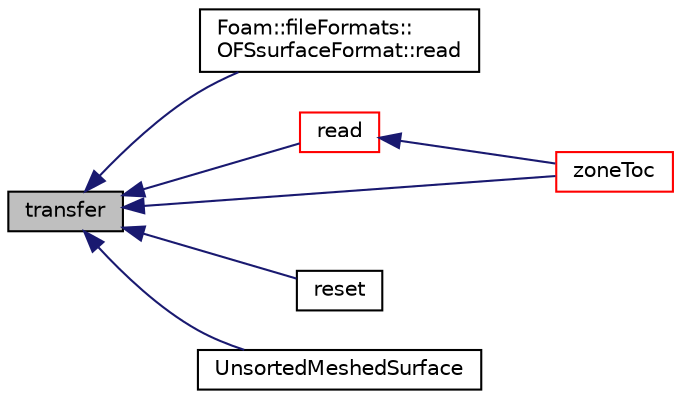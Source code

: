 digraph "transfer"
{
  bgcolor="transparent";
  edge [fontname="Helvetica",fontsize="10",labelfontname="Helvetica",labelfontsize="10"];
  node [fontname="Helvetica",fontsize="10",shape=record];
  rankdir="LR";
  Node1 [label="transfer",height=0.2,width=0.4,color="black", fillcolor="grey75", style="filled", fontcolor="black"];
  Node1 -> Node2 [dir="back",color="midnightblue",fontsize="10",style="solid",fontname="Helvetica"];
  Node2 [label="Foam::fileFormats::\lOFSsurfaceFormat::read",height=0.2,width=0.4,color="black",URL="$a01739.html#a24d92b5c3f729a8dd4695ed2225ad690",tooltip="Read UnsortedMeshedSurface. "];
  Node1 -> Node3 [dir="back",color="midnightblue",fontsize="10",style="solid",fontname="Helvetica"];
  Node3 [label="read",height=0.2,width=0.4,color="red",URL="$a02857.html#a8b399ba606eec0c1c103e9531978fb34",tooltip="Read from file. Chooses reader based on explicit extension. "];
  Node3 -> Node4 [dir="back",color="midnightblue",fontsize="10",style="solid",fontname="Helvetica"];
  Node4 [label="zoneToc",height=0.2,width=0.4,color="red",URL="$a02857.html#a21923b04f7adbbfb5d40f37e13ea1f22",tooltip="Return const access to the zone table-of-contents. "];
  Node1 -> Node5 [dir="back",color="midnightblue",fontsize="10",style="solid",fontname="Helvetica"];
  Node5 [label="reset",height=0.2,width=0.4,color="black",URL="$a02857.html#aece876a00830d351e884ec6071dfc4ba",tooltip="Transfer components (points, faces, zone ids). "];
  Node1 -> Node6 [dir="back",color="midnightblue",fontsize="10",style="solid",fontname="Helvetica"];
  Node6 [label="UnsortedMeshedSurface",height=0.2,width=0.4,color="black",URL="$a02857.html#a7c1244db4dd0ed91d426e65074eaad8f",tooltip="Construct by transferring the contents from a UnsortedMeshedSurface. "];
  Node1 -> Node4 [dir="back",color="midnightblue",fontsize="10",style="solid",fontname="Helvetica"];
}
